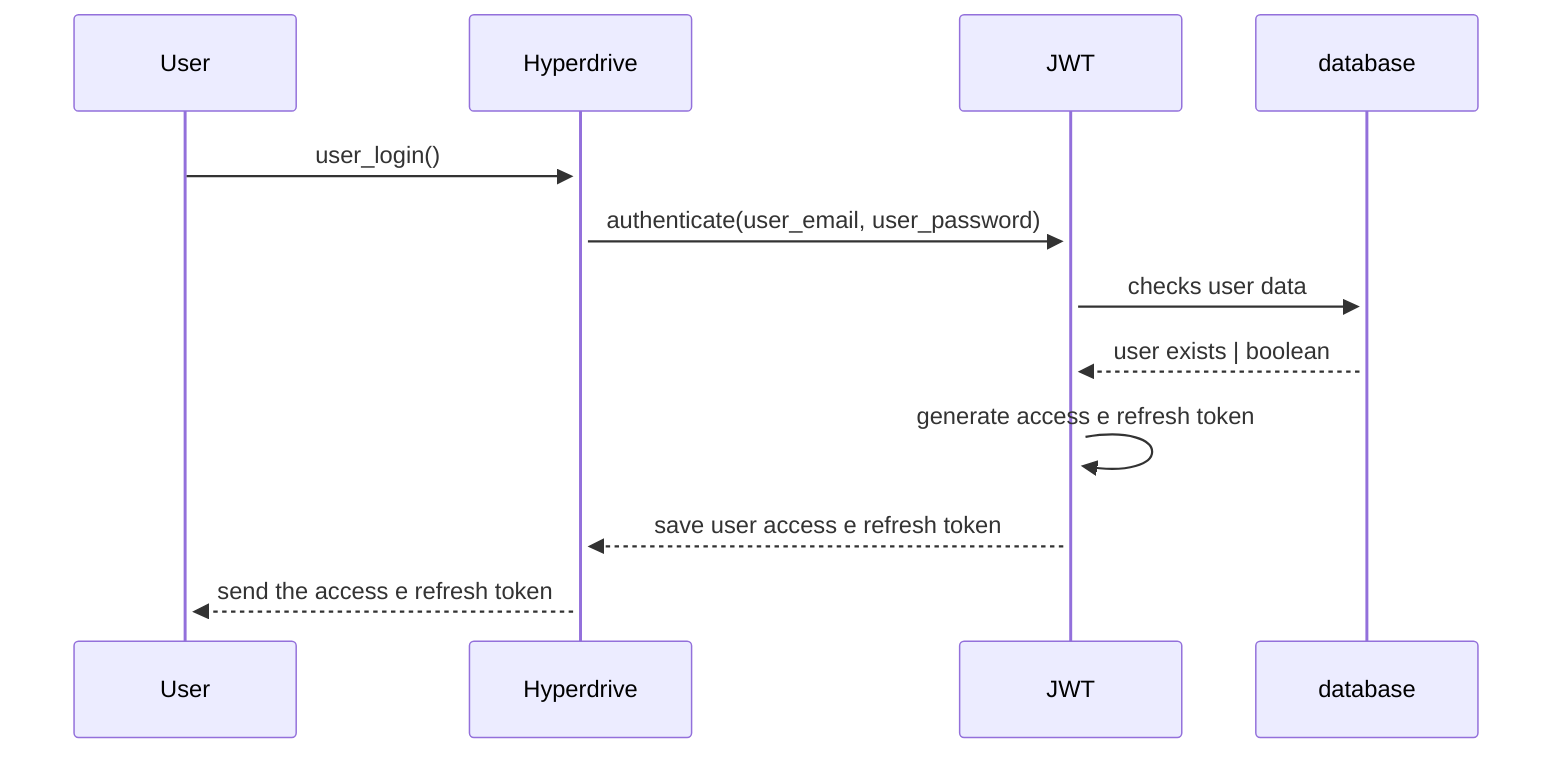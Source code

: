 sequenceDiagram
    User->>+Hyperdrive: user_login()
    Hyperdrive->>+JWT: authenticate(user_email, user_password)
    JWT->>+database: checks user data
    database-->>+ JWT: user exists | boolean
    JWT->>+JWT: generate access e refresh token
    JWT-->>+Hyperdrive: save user access e refresh token
    Hyperdrive-->>+User: send the access e refresh token